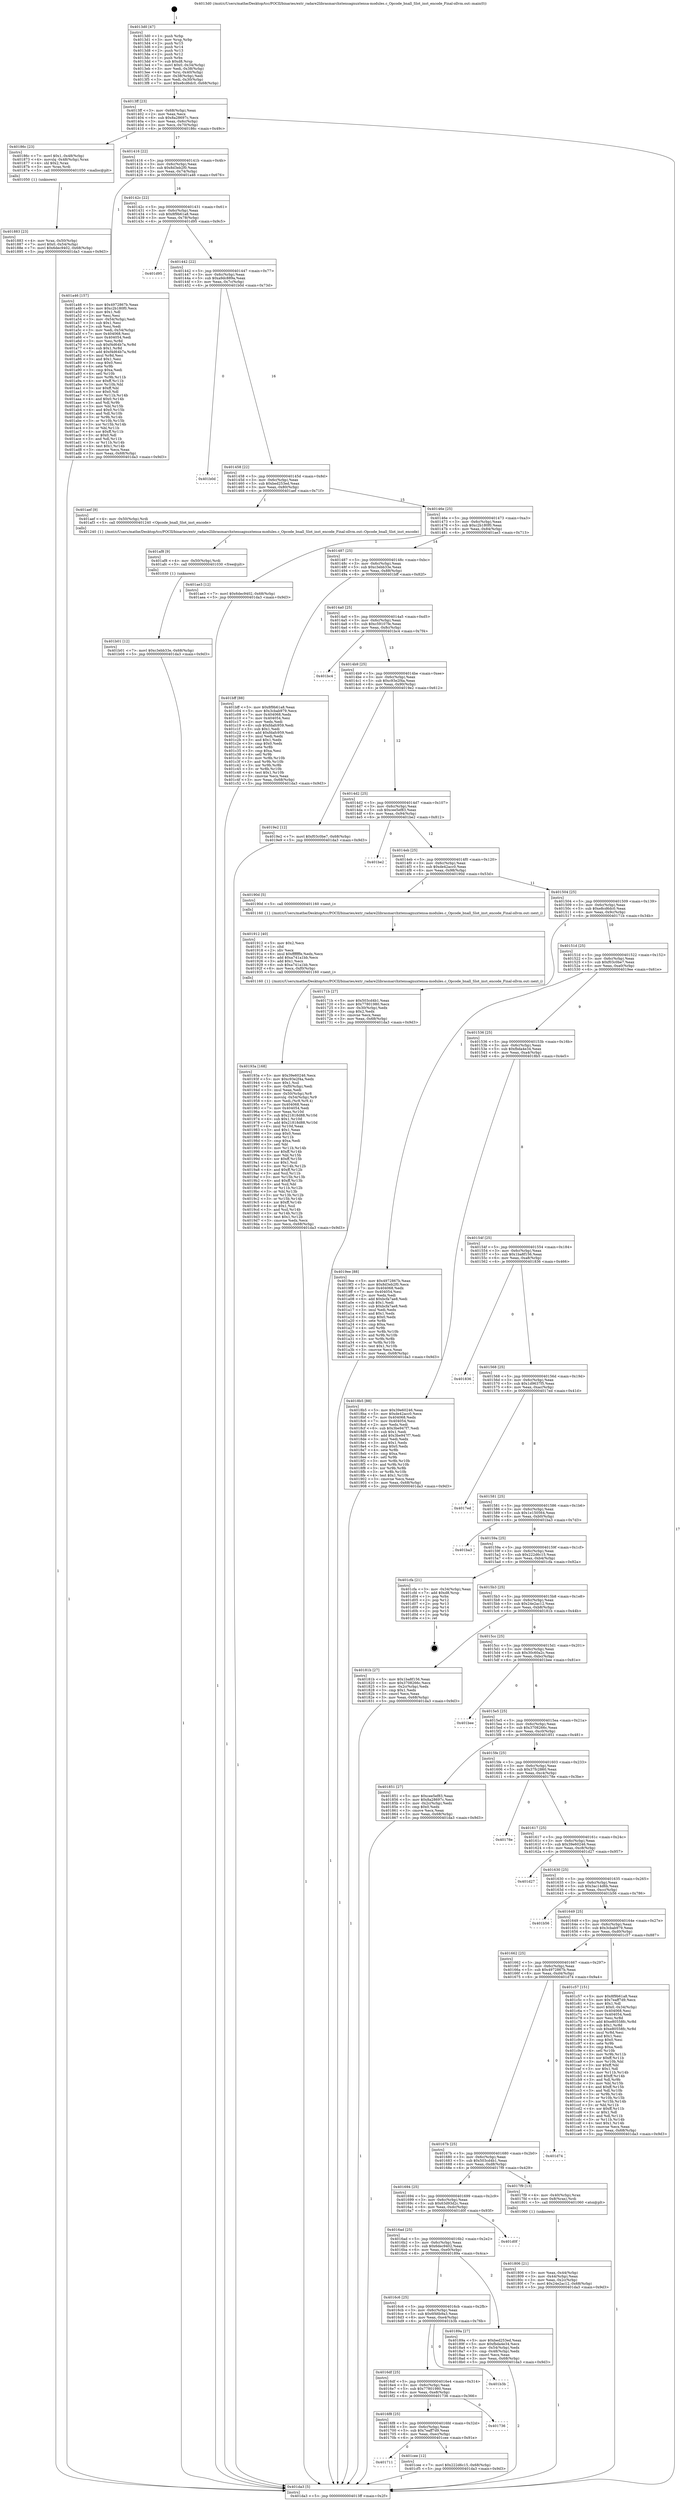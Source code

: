 digraph "0x4013d0" {
  label = "0x4013d0 (/mnt/c/Users/mathe/Desktop/tcc/POCII/binaries/extr_radare2librasmarchxtensagnuxtensa-modules.c_Opcode_bnall_Slot_inst_encode_Final-ollvm.out::main(0))"
  labelloc = "t"
  node[shape=record]

  Entry [label="",width=0.3,height=0.3,shape=circle,fillcolor=black,style=filled]
  "0x4013ff" [label="{
     0x4013ff [23]\l
     | [instrs]\l
     &nbsp;&nbsp;0x4013ff \<+3\>: mov -0x68(%rbp),%eax\l
     &nbsp;&nbsp;0x401402 \<+2\>: mov %eax,%ecx\l
     &nbsp;&nbsp;0x401404 \<+6\>: sub $0x8a28697c,%ecx\l
     &nbsp;&nbsp;0x40140a \<+3\>: mov %eax,-0x6c(%rbp)\l
     &nbsp;&nbsp;0x40140d \<+3\>: mov %ecx,-0x70(%rbp)\l
     &nbsp;&nbsp;0x401410 \<+6\>: je 000000000040186c \<main+0x49c\>\l
  }"]
  "0x40186c" [label="{
     0x40186c [23]\l
     | [instrs]\l
     &nbsp;&nbsp;0x40186c \<+7\>: movl $0x1,-0x48(%rbp)\l
     &nbsp;&nbsp;0x401873 \<+4\>: movslq -0x48(%rbp),%rax\l
     &nbsp;&nbsp;0x401877 \<+4\>: shl $0x2,%rax\l
     &nbsp;&nbsp;0x40187b \<+3\>: mov %rax,%rdi\l
     &nbsp;&nbsp;0x40187e \<+5\>: call 0000000000401050 \<malloc@plt\>\l
     | [calls]\l
     &nbsp;&nbsp;0x401050 \{1\} (unknown)\l
  }"]
  "0x401416" [label="{
     0x401416 [22]\l
     | [instrs]\l
     &nbsp;&nbsp;0x401416 \<+5\>: jmp 000000000040141b \<main+0x4b\>\l
     &nbsp;&nbsp;0x40141b \<+3\>: mov -0x6c(%rbp),%eax\l
     &nbsp;&nbsp;0x40141e \<+5\>: sub $0x8d3eb2f0,%eax\l
     &nbsp;&nbsp;0x401423 \<+3\>: mov %eax,-0x74(%rbp)\l
     &nbsp;&nbsp;0x401426 \<+6\>: je 0000000000401a46 \<main+0x676\>\l
  }"]
  Exit [label="",width=0.3,height=0.3,shape=circle,fillcolor=black,style=filled,peripheries=2]
  "0x401a46" [label="{
     0x401a46 [157]\l
     | [instrs]\l
     &nbsp;&nbsp;0x401a46 \<+5\>: mov $0x4972867b,%eax\l
     &nbsp;&nbsp;0x401a4b \<+5\>: mov $0xc2b180f0,%ecx\l
     &nbsp;&nbsp;0x401a50 \<+2\>: mov $0x1,%dl\l
     &nbsp;&nbsp;0x401a52 \<+2\>: xor %esi,%esi\l
     &nbsp;&nbsp;0x401a54 \<+3\>: mov -0x54(%rbp),%edi\l
     &nbsp;&nbsp;0x401a57 \<+3\>: sub $0x1,%esi\l
     &nbsp;&nbsp;0x401a5a \<+2\>: sub %esi,%edi\l
     &nbsp;&nbsp;0x401a5c \<+3\>: mov %edi,-0x54(%rbp)\l
     &nbsp;&nbsp;0x401a5f \<+7\>: mov 0x404068,%esi\l
     &nbsp;&nbsp;0x401a66 \<+7\>: mov 0x404054,%edi\l
     &nbsp;&nbsp;0x401a6d \<+3\>: mov %esi,%r8d\l
     &nbsp;&nbsp;0x401a70 \<+7\>: sub $0xf4d64b7a,%r8d\l
     &nbsp;&nbsp;0x401a77 \<+4\>: sub $0x1,%r8d\l
     &nbsp;&nbsp;0x401a7b \<+7\>: add $0xf4d64b7a,%r8d\l
     &nbsp;&nbsp;0x401a82 \<+4\>: imul %r8d,%esi\l
     &nbsp;&nbsp;0x401a86 \<+3\>: and $0x1,%esi\l
     &nbsp;&nbsp;0x401a89 \<+3\>: cmp $0x0,%esi\l
     &nbsp;&nbsp;0x401a8c \<+4\>: sete %r9b\l
     &nbsp;&nbsp;0x401a90 \<+3\>: cmp $0xa,%edi\l
     &nbsp;&nbsp;0x401a93 \<+4\>: setl %r10b\l
     &nbsp;&nbsp;0x401a97 \<+3\>: mov %r9b,%r11b\l
     &nbsp;&nbsp;0x401a9a \<+4\>: xor $0xff,%r11b\l
     &nbsp;&nbsp;0x401a9e \<+3\>: mov %r10b,%bl\l
     &nbsp;&nbsp;0x401aa1 \<+3\>: xor $0xff,%bl\l
     &nbsp;&nbsp;0x401aa4 \<+3\>: xor $0x0,%dl\l
     &nbsp;&nbsp;0x401aa7 \<+3\>: mov %r11b,%r14b\l
     &nbsp;&nbsp;0x401aaa \<+4\>: and $0x0,%r14b\l
     &nbsp;&nbsp;0x401aae \<+3\>: and %dl,%r9b\l
     &nbsp;&nbsp;0x401ab1 \<+3\>: mov %bl,%r15b\l
     &nbsp;&nbsp;0x401ab4 \<+4\>: and $0x0,%r15b\l
     &nbsp;&nbsp;0x401ab8 \<+3\>: and %dl,%r10b\l
     &nbsp;&nbsp;0x401abb \<+3\>: or %r9b,%r14b\l
     &nbsp;&nbsp;0x401abe \<+3\>: or %r10b,%r15b\l
     &nbsp;&nbsp;0x401ac1 \<+3\>: xor %r15b,%r14b\l
     &nbsp;&nbsp;0x401ac4 \<+3\>: or %bl,%r11b\l
     &nbsp;&nbsp;0x401ac7 \<+4\>: xor $0xff,%r11b\l
     &nbsp;&nbsp;0x401acb \<+3\>: or $0x0,%dl\l
     &nbsp;&nbsp;0x401ace \<+3\>: and %dl,%r11b\l
     &nbsp;&nbsp;0x401ad1 \<+3\>: or %r11b,%r14b\l
     &nbsp;&nbsp;0x401ad4 \<+4\>: test $0x1,%r14b\l
     &nbsp;&nbsp;0x401ad8 \<+3\>: cmovne %ecx,%eax\l
     &nbsp;&nbsp;0x401adb \<+3\>: mov %eax,-0x68(%rbp)\l
     &nbsp;&nbsp;0x401ade \<+5\>: jmp 0000000000401da3 \<main+0x9d3\>\l
  }"]
  "0x40142c" [label="{
     0x40142c [22]\l
     | [instrs]\l
     &nbsp;&nbsp;0x40142c \<+5\>: jmp 0000000000401431 \<main+0x61\>\l
     &nbsp;&nbsp;0x401431 \<+3\>: mov -0x6c(%rbp),%eax\l
     &nbsp;&nbsp;0x401434 \<+5\>: sub $0x8f9b61a8,%eax\l
     &nbsp;&nbsp;0x401439 \<+3\>: mov %eax,-0x78(%rbp)\l
     &nbsp;&nbsp;0x40143c \<+6\>: je 0000000000401d95 \<main+0x9c5\>\l
  }"]
  "0x401711" [label="{
     0x401711\l
  }", style=dashed]
  "0x401d95" [label="{
     0x401d95\l
  }", style=dashed]
  "0x401442" [label="{
     0x401442 [22]\l
     | [instrs]\l
     &nbsp;&nbsp;0x401442 \<+5\>: jmp 0000000000401447 \<main+0x77\>\l
     &nbsp;&nbsp;0x401447 \<+3\>: mov -0x6c(%rbp),%eax\l
     &nbsp;&nbsp;0x40144a \<+5\>: sub $0xa9dc889a,%eax\l
     &nbsp;&nbsp;0x40144f \<+3\>: mov %eax,-0x7c(%rbp)\l
     &nbsp;&nbsp;0x401452 \<+6\>: je 0000000000401b0d \<main+0x73d\>\l
  }"]
  "0x401cee" [label="{
     0x401cee [12]\l
     | [instrs]\l
     &nbsp;&nbsp;0x401cee \<+7\>: movl $0x222d6c15,-0x68(%rbp)\l
     &nbsp;&nbsp;0x401cf5 \<+5\>: jmp 0000000000401da3 \<main+0x9d3\>\l
  }"]
  "0x401b0d" [label="{
     0x401b0d\l
  }", style=dashed]
  "0x401458" [label="{
     0x401458 [22]\l
     | [instrs]\l
     &nbsp;&nbsp;0x401458 \<+5\>: jmp 000000000040145d \<main+0x8d\>\l
     &nbsp;&nbsp;0x40145d \<+3\>: mov -0x6c(%rbp),%eax\l
     &nbsp;&nbsp;0x401460 \<+5\>: sub $0xbed253ed,%eax\l
     &nbsp;&nbsp;0x401465 \<+3\>: mov %eax,-0x80(%rbp)\l
     &nbsp;&nbsp;0x401468 \<+6\>: je 0000000000401aef \<main+0x71f\>\l
  }"]
  "0x4016f8" [label="{
     0x4016f8 [25]\l
     | [instrs]\l
     &nbsp;&nbsp;0x4016f8 \<+5\>: jmp 00000000004016fd \<main+0x32d\>\l
     &nbsp;&nbsp;0x4016fd \<+3\>: mov -0x6c(%rbp),%eax\l
     &nbsp;&nbsp;0x401700 \<+5\>: sub $0x7eaff7d9,%eax\l
     &nbsp;&nbsp;0x401705 \<+6\>: mov %eax,-0xec(%rbp)\l
     &nbsp;&nbsp;0x40170b \<+6\>: je 0000000000401cee \<main+0x91e\>\l
  }"]
  "0x401aef" [label="{
     0x401aef [9]\l
     | [instrs]\l
     &nbsp;&nbsp;0x401aef \<+4\>: mov -0x50(%rbp),%rdi\l
     &nbsp;&nbsp;0x401af3 \<+5\>: call 0000000000401240 \<Opcode_bnall_Slot_inst_encode\>\l
     | [calls]\l
     &nbsp;&nbsp;0x401240 \{1\} (/mnt/c/Users/mathe/Desktop/tcc/POCII/binaries/extr_radare2librasmarchxtensagnuxtensa-modules.c_Opcode_bnall_Slot_inst_encode_Final-ollvm.out::Opcode_bnall_Slot_inst_encode)\l
  }"]
  "0x40146e" [label="{
     0x40146e [25]\l
     | [instrs]\l
     &nbsp;&nbsp;0x40146e \<+5\>: jmp 0000000000401473 \<main+0xa3\>\l
     &nbsp;&nbsp;0x401473 \<+3\>: mov -0x6c(%rbp),%eax\l
     &nbsp;&nbsp;0x401476 \<+5\>: sub $0xc2b180f0,%eax\l
     &nbsp;&nbsp;0x40147b \<+6\>: mov %eax,-0x84(%rbp)\l
     &nbsp;&nbsp;0x401481 \<+6\>: je 0000000000401ae3 \<main+0x713\>\l
  }"]
  "0x401736" [label="{
     0x401736\l
  }", style=dashed]
  "0x401ae3" [label="{
     0x401ae3 [12]\l
     | [instrs]\l
     &nbsp;&nbsp;0x401ae3 \<+7\>: movl $0x6dec9402,-0x68(%rbp)\l
     &nbsp;&nbsp;0x401aea \<+5\>: jmp 0000000000401da3 \<main+0x9d3\>\l
  }"]
  "0x401487" [label="{
     0x401487 [25]\l
     | [instrs]\l
     &nbsp;&nbsp;0x401487 \<+5\>: jmp 000000000040148c \<main+0xbc\>\l
     &nbsp;&nbsp;0x40148c \<+3\>: mov -0x6c(%rbp),%eax\l
     &nbsp;&nbsp;0x40148f \<+5\>: sub $0xc3ebb33e,%eax\l
     &nbsp;&nbsp;0x401494 \<+6\>: mov %eax,-0x88(%rbp)\l
     &nbsp;&nbsp;0x40149a \<+6\>: je 0000000000401bff \<main+0x82f\>\l
  }"]
  "0x4016df" [label="{
     0x4016df [25]\l
     | [instrs]\l
     &nbsp;&nbsp;0x4016df \<+5\>: jmp 00000000004016e4 \<main+0x314\>\l
     &nbsp;&nbsp;0x4016e4 \<+3\>: mov -0x6c(%rbp),%eax\l
     &nbsp;&nbsp;0x4016e7 \<+5\>: sub $0x77801980,%eax\l
     &nbsp;&nbsp;0x4016ec \<+6\>: mov %eax,-0xe8(%rbp)\l
     &nbsp;&nbsp;0x4016f2 \<+6\>: je 0000000000401736 \<main+0x366\>\l
  }"]
  "0x401bff" [label="{
     0x401bff [88]\l
     | [instrs]\l
     &nbsp;&nbsp;0x401bff \<+5\>: mov $0x8f9b61a8,%eax\l
     &nbsp;&nbsp;0x401c04 \<+5\>: mov $0x3cbab979,%ecx\l
     &nbsp;&nbsp;0x401c09 \<+7\>: mov 0x404068,%edx\l
     &nbsp;&nbsp;0x401c10 \<+7\>: mov 0x404054,%esi\l
     &nbsp;&nbsp;0x401c17 \<+2\>: mov %edx,%edi\l
     &nbsp;&nbsp;0x401c19 \<+6\>: sub $0xfdafc959,%edi\l
     &nbsp;&nbsp;0x401c1f \<+3\>: sub $0x1,%edi\l
     &nbsp;&nbsp;0x401c22 \<+6\>: add $0xfdafc959,%edi\l
     &nbsp;&nbsp;0x401c28 \<+3\>: imul %edi,%edx\l
     &nbsp;&nbsp;0x401c2b \<+3\>: and $0x1,%edx\l
     &nbsp;&nbsp;0x401c2e \<+3\>: cmp $0x0,%edx\l
     &nbsp;&nbsp;0x401c31 \<+4\>: sete %r8b\l
     &nbsp;&nbsp;0x401c35 \<+3\>: cmp $0xa,%esi\l
     &nbsp;&nbsp;0x401c38 \<+4\>: setl %r9b\l
     &nbsp;&nbsp;0x401c3c \<+3\>: mov %r8b,%r10b\l
     &nbsp;&nbsp;0x401c3f \<+3\>: and %r9b,%r10b\l
     &nbsp;&nbsp;0x401c42 \<+3\>: xor %r9b,%r8b\l
     &nbsp;&nbsp;0x401c45 \<+3\>: or %r8b,%r10b\l
     &nbsp;&nbsp;0x401c48 \<+4\>: test $0x1,%r10b\l
     &nbsp;&nbsp;0x401c4c \<+3\>: cmovne %ecx,%eax\l
     &nbsp;&nbsp;0x401c4f \<+3\>: mov %eax,-0x68(%rbp)\l
     &nbsp;&nbsp;0x401c52 \<+5\>: jmp 0000000000401da3 \<main+0x9d3\>\l
  }"]
  "0x4014a0" [label="{
     0x4014a0 [25]\l
     | [instrs]\l
     &nbsp;&nbsp;0x4014a0 \<+5\>: jmp 00000000004014a5 \<main+0xd5\>\l
     &nbsp;&nbsp;0x4014a5 \<+3\>: mov -0x6c(%rbp),%eax\l
     &nbsp;&nbsp;0x4014a8 \<+5\>: sub $0xc59107fe,%eax\l
     &nbsp;&nbsp;0x4014ad \<+6\>: mov %eax,-0x8c(%rbp)\l
     &nbsp;&nbsp;0x4014b3 \<+6\>: je 0000000000401bc4 \<main+0x7f4\>\l
  }"]
  "0x401b3b" [label="{
     0x401b3b\l
  }", style=dashed]
  "0x401bc4" [label="{
     0x401bc4\l
  }", style=dashed]
  "0x4014b9" [label="{
     0x4014b9 [25]\l
     | [instrs]\l
     &nbsp;&nbsp;0x4014b9 \<+5\>: jmp 00000000004014be \<main+0xee\>\l
     &nbsp;&nbsp;0x4014be \<+3\>: mov -0x6c(%rbp),%eax\l
     &nbsp;&nbsp;0x4014c1 \<+5\>: sub $0xc93e2f4a,%eax\l
     &nbsp;&nbsp;0x4014c6 \<+6\>: mov %eax,-0x90(%rbp)\l
     &nbsp;&nbsp;0x4014cc \<+6\>: je 00000000004019e2 \<main+0x612\>\l
  }"]
  "0x401b01" [label="{
     0x401b01 [12]\l
     | [instrs]\l
     &nbsp;&nbsp;0x401b01 \<+7\>: movl $0xc3ebb33e,-0x68(%rbp)\l
     &nbsp;&nbsp;0x401b08 \<+5\>: jmp 0000000000401da3 \<main+0x9d3\>\l
  }"]
  "0x4019e2" [label="{
     0x4019e2 [12]\l
     | [instrs]\l
     &nbsp;&nbsp;0x4019e2 \<+7\>: movl $0xf03c0be7,-0x68(%rbp)\l
     &nbsp;&nbsp;0x4019e9 \<+5\>: jmp 0000000000401da3 \<main+0x9d3\>\l
  }"]
  "0x4014d2" [label="{
     0x4014d2 [25]\l
     | [instrs]\l
     &nbsp;&nbsp;0x4014d2 \<+5\>: jmp 00000000004014d7 \<main+0x107\>\l
     &nbsp;&nbsp;0x4014d7 \<+3\>: mov -0x6c(%rbp),%eax\l
     &nbsp;&nbsp;0x4014da \<+5\>: sub $0xcee5ef83,%eax\l
     &nbsp;&nbsp;0x4014df \<+6\>: mov %eax,-0x94(%rbp)\l
     &nbsp;&nbsp;0x4014e5 \<+6\>: je 0000000000401be2 \<main+0x812\>\l
  }"]
  "0x401af8" [label="{
     0x401af8 [9]\l
     | [instrs]\l
     &nbsp;&nbsp;0x401af8 \<+4\>: mov -0x50(%rbp),%rdi\l
     &nbsp;&nbsp;0x401afc \<+5\>: call 0000000000401030 \<free@plt\>\l
     | [calls]\l
     &nbsp;&nbsp;0x401030 \{1\} (unknown)\l
  }"]
  "0x401be2" [label="{
     0x401be2\l
  }", style=dashed]
  "0x4014eb" [label="{
     0x4014eb [25]\l
     | [instrs]\l
     &nbsp;&nbsp;0x4014eb \<+5\>: jmp 00000000004014f0 \<main+0x120\>\l
     &nbsp;&nbsp;0x4014f0 \<+3\>: mov -0x6c(%rbp),%eax\l
     &nbsp;&nbsp;0x4014f3 \<+5\>: sub $0xde42acc0,%eax\l
     &nbsp;&nbsp;0x4014f8 \<+6\>: mov %eax,-0x98(%rbp)\l
     &nbsp;&nbsp;0x4014fe \<+6\>: je 000000000040190d \<main+0x53d\>\l
  }"]
  "0x40193a" [label="{
     0x40193a [168]\l
     | [instrs]\l
     &nbsp;&nbsp;0x40193a \<+5\>: mov $0x39e60246,%ecx\l
     &nbsp;&nbsp;0x40193f \<+5\>: mov $0xc93e2f4a,%edx\l
     &nbsp;&nbsp;0x401944 \<+3\>: mov $0x1,%sil\l
     &nbsp;&nbsp;0x401947 \<+6\>: mov -0xf0(%rbp),%edi\l
     &nbsp;&nbsp;0x40194d \<+3\>: imul %eax,%edi\l
     &nbsp;&nbsp;0x401950 \<+4\>: mov -0x50(%rbp),%r8\l
     &nbsp;&nbsp;0x401954 \<+4\>: movslq -0x54(%rbp),%r9\l
     &nbsp;&nbsp;0x401958 \<+4\>: mov %edi,(%r8,%r9,4)\l
     &nbsp;&nbsp;0x40195c \<+7\>: mov 0x404068,%eax\l
     &nbsp;&nbsp;0x401963 \<+7\>: mov 0x404054,%edi\l
     &nbsp;&nbsp;0x40196a \<+3\>: mov %eax,%r10d\l
     &nbsp;&nbsp;0x40196d \<+7\>: sub $0x21818d88,%r10d\l
     &nbsp;&nbsp;0x401974 \<+4\>: sub $0x1,%r10d\l
     &nbsp;&nbsp;0x401978 \<+7\>: add $0x21818d88,%r10d\l
     &nbsp;&nbsp;0x40197f \<+4\>: imul %r10d,%eax\l
     &nbsp;&nbsp;0x401983 \<+3\>: and $0x1,%eax\l
     &nbsp;&nbsp;0x401986 \<+3\>: cmp $0x0,%eax\l
     &nbsp;&nbsp;0x401989 \<+4\>: sete %r11b\l
     &nbsp;&nbsp;0x40198d \<+3\>: cmp $0xa,%edi\l
     &nbsp;&nbsp;0x401990 \<+3\>: setl %bl\l
     &nbsp;&nbsp;0x401993 \<+3\>: mov %r11b,%r14b\l
     &nbsp;&nbsp;0x401996 \<+4\>: xor $0xff,%r14b\l
     &nbsp;&nbsp;0x40199a \<+3\>: mov %bl,%r15b\l
     &nbsp;&nbsp;0x40199d \<+4\>: xor $0xff,%r15b\l
     &nbsp;&nbsp;0x4019a1 \<+4\>: xor $0x1,%sil\l
     &nbsp;&nbsp;0x4019a5 \<+3\>: mov %r14b,%r12b\l
     &nbsp;&nbsp;0x4019a8 \<+4\>: and $0xff,%r12b\l
     &nbsp;&nbsp;0x4019ac \<+3\>: and %sil,%r11b\l
     &nbsp;&nbsp;0x4019af \<+3\>: mov %r15b,%r13b\l
     &nbsp;&nbsp;0x4019b2 \<+4\>: and $0xff,%r13b\l
     &nbsp;&nbsp;0x4019b6 \<+3\>: and %sil,%bl\l
     &nbsp;&nbsp;0x4019b9 \<+3\>: or %r11b,%r12b\l
     &nbsp;&nbsp;0x4019bc \<+3\>: or %bl,%r13b\l
     &nbsp;&nbsp;0x4019bf \<+3\>: xor %r13b,%r12b\l
     &nbsp;&nbsp;0x4019c2 \<+3\>: or %r15b,%r14b\l
     &nbsp;&nbsp;0x4019c5 \<+4\>: xor $0xff,%r14b\l
     &nbsp;&nbsp;0x4019c9 \<+4\>: or $0x1,%sil\l
     &nbsp;&nbsp;0x4019cd \<+3\>: and %sil,%r14b\l
     &nbsp;&nbsp;0x4019d0 \<+3\>: or %r14b,%r12b\l
     &nbsp;&nbsp;0x4019d3 \<+4\>: test $0x1,%r12b\l
     &nbsp;&nbsp;0x4019d7 \<+3\>: cmovne %edx,%ecx\l
     &nbsp;&nbsp;0x4019da \<+3\>: mov %ecx,-0x68(%rbp)\l
     &nbsp;&nbsp;0x4019dd \<+5\>: jmp 0000000000401da3 \<main+0x9d3\>\l
  }"]
  "0x40190d" [label="{
     0x40190d [5]\l
     | [instrs]\l
     &nbsp;&nbsp;0x40190d \<+5\>: call 0000000000401160 \<next_i\>\l
     | [calls]\l
     &nbsp;&nbsp;0x401160 \{1\} (/mnt/c/Users/mathe/Desktop/tcc/POCII/binaries/extr_radare2librasmarchxtensagnuxtensa-modules.c_Opcode_bnall_Slot_inst_encode_Final-ollvm.out::next_i)\l
  }"]
  "0x401504" [label="{
     0x401504 [25]\l
     | [instrs]\l
     &nbsp;&nbsp;0x401504 \<+5\>: jmp 0000000000401509 \<main+0x139\>\l
     &nbsp;&nbsp;0x401509 \<+3\>: mov -0x6c(%rbp),%eax\l
     &nbsp;&nbsp;0x40150c \<+5\>: sub $0xe8cd6dc0,%eax\l
     &nbsp;&nbsp;0x401511 \<+6\>: mov %eax,-0x9c(%rbp)\l
     &nbsp;&nbsp;0x401517 \<+6\>: je 000000000040171b \<main+0x34b\>\l
  }"]
  "0x401912" [label="{
     0x401912 [40]\l
     | [instrs]\l
     &nbsp;&nbsp;0x401912 \<+5\>: mov $0x2,%ecx\l
     &nbsp;&nbsp;0x401917 \<+1\>: cltd\l
     &nbsp;&nbsp;0x401918 \<+2\>: idiv %ecx\l
     &nbsp;&nbsp;0x40191a \<+6\>: imul $0xfffffffe,%edx,%ecx\l
     &nbsp;&nbsp;0x401920 \<+6\>: add $0xa741a1bb,%ecx\l
     &nbsp;&nbsp;0x401926 \<+3\>: add $0x1,%ecx\l
     &nbsp;&nbsp;0x401929 \<+6\>: sub $0xa741a1bb,%ecx\l
     &nbsp;&nbsp;0x40192f \<+6\>: mov %ecx,-0xf0(%rbp)\l
     &nbsp;&nbsp;0x401935 \<+5\>: call 0000000000401160 \<next_i\>\l
     | [calls]\l
     &nbsp;&nbsp;0x401160 \{1\} (/mnt/c/Users/mathe/Desktop/tcc/POCII/binaries/extr_radare2librasmarchxtensagnuxtensa-modules.c_Opcode_bnall_Slot_inst_encode_Final-ollvm.out::next_i)\l
  }"]
  "0x40171b" [label="{
     0x40171b [27]\l
     | [instrs]\l
     &nbsp;&nbsp;0x40171b \<+5\>: mov $0x503cd4b1,%eax\l
     &nbsp;&nbsp;0x401720 \<+5\>: mov $0x77801980,%ecx\l
     &nbsp;&nbsp;0x401725 \<+3\>: mov -0x30(%rbp),%edx\l
     &nbsp;&nbsp;0x401728 \<+3\>: cmp $0x2,%edx\l
     &nbsp;&nbsp;0x40172b \<+3\>: cmovne %ecx,%eax\l
     &nbsp;&nbsp;0x40172e \<+3\>: mov %eax,-0x68(%rbp)\l
     &nbsp;&nbsp;0x401731 \<+5\>: jmp 0000000000401da3 \<main+0x9d3\>\l
  }"]
  "0x40151d" [label="{
     0x40151d [25]\l
     | [instrs]\l
     &nbsp;&nbsp;0x40151d \<+5\>: jmp 0000000000401522 \<main+0x152\>\l
     &nbsp;&nbsp;0x401522 \<+3\>: mov -0x6c(%rbp),%eax\l
     &nbsp;&nbsp;0x401525 \<+5\>: sub $0xf03c0be7,%eax\l
     &nbsp;&nbsp;0x40152a \<+6\>: mov %eax,-0xa0(%rbp)\l
     &nbsp;&nbsp;0x401530 \<+6\>: je 00000000004019ee \<main+0x61e\>\l
  }"]
  "0x401da3" [label="{
     0x401da3 [5]\l
     | [instrs]\l
     &nbsp;&nbsp;0x401da3 \<+5\>: jmp 00000000004013ff \<main+0x2f\>\l
  }"]
  "0x4013d0" [label="{
     0x4013d0 [47]\l
     | [instrs]\l
     &nbsp;&nbsp;0x4013d0 \<+1\>: push %rbp\l
     &nbsp;&nbsp;0x4013d1 \<+3\>: mov %rsp,%rbp\l
     &nbsp;&nbsp;0x4013d4 \<+2\>: push %r15\l
     &nbsp;&nbsp;0x4013d6 \<+2\>: push %r14\l
     &nbsp;&nbsp;0x4013d8 \<+2\>: push %r13\l
     &nbsp;&nbsp;0x4013da \<+2\>: push %r12\l
     &nbsp;&nbsp;0x4013dc \<+1\>: push %rbx\l
     &nbsp;&nbsp;0x4013dd \<+7\>: sub $0xd8,%rsp\l
     &nbsp;&nbsp;0x4013e4 \<+7\>: movl $0x0,-0x34(%rbp)\l
     &nbsp;&nbsp;0x4013eb \<+3\>: mov %edi,-0x38(%rbp)\l
     &nbsp;&nbsp;0x4013ee \<+4\>: mov %rsi,-0x40(%rbp)\l
     &nbsp;&nbsp;0x4013f2 \<+3\>: mov -0x38(%rbp),%edi\l
     &nbsp;&nbsp;0x4013f5 \<+3\>: mov %edi,-0x30(%rbp)\l
     &nbsp;&nbsp;0x4013f8 \<+7\>: movl $0xe8cd6dc0,-0x68(%rbp)\l
  }"]
  "0x4016c6" [label="{
     0x4016c6 [25]\l
     | [instrs]\l
     &nbsp;&nbsp;0x4016c6 \<+5\>: jmp 00000000004016cb \<main+0x2fb\>\l
     &nbsp;&nbsp;0x4016cb \<+3\>: mov -0x6c(%rbp),%eax\l
     &nbsp;&nbsp;0x4016ce \<+5\>: sub $0x6f46b9a3,%eax\l
     &nbsp;&nbsp;0x4016d3 \<+6\>: mov %eax,-0xe4(%rbp)\l
     &nbsp;&nbsp;0x4016d9 \<+6\>: je 0000000000401b3b \<main+0x76b\>\l
  }"]
  "0x4019ee" [label="{
     0x4019ee [88]\l
     | [instrs]\l
     &nbsp;&nbsp;0x4019ee \<+5\>: mov $0x4972867b,%eax\l
     &nbsp;&nbsp;0x4019f3 \<+5\>: mov $0x8d3eb2f0,%ecx\l
     &nbsp;&nbsp;0x4019f8 \<+7\>: mov 0x404068,%edx\l
     &nbsp;&nbsp;0x4019ff \<+7\>: mov 0x404054,%esi\l
     &nbsp;&nbsp;0x401a06 \<+2\>: mov %edx,%edi\l
     &nbsp;&nbsp;0x401a08 \<+6\>: add $0xbcfa7ae8,%edi\l
     &nbsp;&nbsp;0x401a0e \<+3\>: sub $0x1,%edi\l
     &nbsp;&nbsp;0x401a11 \<+6\>: sub $0xbcfa7ae8,%edi\l
     &nbsp;&nbsp;0x401a17 \<+3\>: imul %edi,%edx\l
     &nbsp;&nbsp;0x401a1a \<+3\>: and $0x1,%edx\l
     &nbsp;&nbsp;0x401a1d \<+3\>: cmp $0x0,%edx\l
     &nbsp;&nbsp;0x401a20 \<+4\>: sete %r8b\l
     &nbsp;&nbsp;0x401a24 \<+3\>: cmp $0xa,%esi\l
     &nbsp;&nbsp;0x401a27 \<+4\>: setl %r9b\l
     &nbsp;&nbsp;0x401a2b \<+3\>: mov %r8b,%r10b\l
     &nbsp;&nbsp;0x401a2e \<+3\>: and %r9b,%r10b\l
     &nbsp;&nbsp;0x401a31 \<+3\>: xor %r9b,%r8b\l
     &nbsp;&nbsp;0x401a34 \<+3\>: or %r8b,%r10b\l
     &nbsp;&nbsp;0x401a37 \<+4\>: test $0x1,%r10b\l
     &nbsp;&nbsp;0x401a3b \<+3\>: cmovne %ecx,%eax\l
     &nbsp;&nbsp;0x401a3e \<+3\>: mov %eax,-0x68(%rbp)\l
     &nbsp;&nbsp;0x401a41 \<+5\>: jmp 0000000000401da3 \<main+0x9d3\>\l
  }"]
  "0x401536" [label="{
     0x401536 [25]\l
     | [instrs]\l
     &nbsp;&nbsp;0x401536 \<+5\>: jmp 000000000040153b \<main+0x16b\>\l
     &nbsp;&nbsp;0x40153b \<+3\>: mov -0x6c(%rbp),%eax\l
     &nbsp;&nbsp;0x40153e \<+5\>: sub $0xfbda4e34,%eax\l
     &nbsp;&nbsp;0x401543 \<+6\>: mov %eax,-0xa4(%rbp)\l
     &nbsp;&nbsp;0x401549 \<+6\>: je 00000000004018b5 \<main+0x4e5\>\l
  }"]
  "0x40189a" [label="{
     0x40189a [27]\l
     | [instrs]\l
     &nbsp;&nbsp;0x40189a \<+5\>: mov $0xbed253ed,%eax\l
     &nbsp;&nbsp;0x40189f \<+5\>: mov $0xfbda4e34,%ecx\l
     &nbsp;&nbsp;0x4018a4 \<+3\>: mov -0x54(%rbp),%edx\l
     &nbsp;&nbsp;0x4018a7 \<+3\>: cmp -0x48(%rbp),%edx\l
     &nbsp;&nbsp;0x4018aa \<+3\>: cmovl %ecx,%eax\l
     &nbsp;&nbsp;0x4018ad \<+3\>: mov %eax,-0x68(%rbp)\l
     &nbsp;&nbsp;0x4018b0 \<+5\>: jmp 0000000000401da3 \<main+0x9d3\>\l
  }"]
  "0x4018b5" [label="{
     0x4018b5 [88]\l
     | [instrs]\l
     &nbsp;&nbsp;0x4018b5 \<+5\>: mov $0x39e60246,%eax\l
     &nbsp;&nbsp;0x4018ba \<+5\>: mov $0xde42acc0,%ecx\l
     &nbsp;&nbsp;0x4018bf \<+7\>: mov 0x404068,%edx\l
     &nbsp;&nbsp;0x4018c6 \<+7\>: mov 0x404054,%esi\l
     &nbsp;&nbsp;0x4018cd \<+2\>: mov %edx,%edi\l
     &nbsp;&nbsp;0x4018cf \<+6\>: sub $0x3be947f7,%edi\l
     &nbsp;&nbsp;0x4018d5 \<+3\>: sub $0x1,%edi\l
     &nbsp;&nbsp;0x4018d8 \<+6\>: add $0x3be947f7,%edi\l
     &nbsp;&nbsp;0x4018de \<+3\>: imul %edi,%edx\l
     &nbsp;&nbsp;0x4018e1 \<+3\>: and $0x1,%edx\l
     &nbsp;&nbsp;0x4018e4 \<+3\>: cmp $0x0,%edx\l
     &nbsp;&nbsp;0x4018e7 \<+4\>: sete %r8b\l
     &nbsp;&nbsp;0x4018eb \<+3\>: cmp $0xa,%esi\l
     &nbsp;&nbsp;0x4018ee \<+4\>: setl %r9b\l
     &nbsp;&nbsp;0x4018f2 \<+3\>: mov %r8b,%r10b\l
     &nbsp;&nbsp;0x4018f5 \<+3\>: and %r9b,%r10b\l
     &nbsp;&nbsp;0x4018f8 \<+3\>: xor %r9b,%r8b\l
     &nbsp;&nbsp;0x4018fb \<+3\>: or %r8b,%r10b\l
     &nbsp;&nbsp;0x4018fe \<+4\>: test $0x1,%r10b\l
     &nbsp;&nbsp;0x401902 \<+3\>: cmovne %ecx,%eax\l
     &nbsp;&nbsp;0x401905 \<+3\>: mov %eax,-0x68(%rbp)\l
     &nbsp;&nbsp;0x401908 \<+5\>: jmp 0000000000401da3 \<main+0x9d3\>\l
  }"]
  "0x40154f" [label="{
     0x40154f [25]\l
     | [instrs]\l
     &nbsp;&nbsp;0x40154f \<+5\>: jmp 0000000000401554 \<main+0x184\>\l
     &nbsp;&nbsp;0x401554 \<+3\>: mov -0x6c(%rbp),%eax\l
     &nbsp;&nbsp;0x401557 \<+5\>: sub $0x1ba8f156,%eax\l
     &nbsp;&nbsp;0x40155c \<+6\>: mov %eax,-0xa8(%rbp)\l
     &nbsp;&nbsp;0x401562 \<+6\>: je 0000000000401836 \<main+0x466\>\l
  }"]
  "0x4016ad" [label="{
     0x4016ad [25]\l
     | [instrs]\l
     &nbsp;&nbsp;0x4016ad \<+5\>: jmp 00000000004016b2 \<main+0x2e2\>\l
     &nbsp;&nbsp;0x4016b2 \<+3\>: mov -0x6c(%rbp),%eax\l
     &nbsp;&nbsp;0x4016b5 \<+5\>: sub $0x6dec9402,%eax\l
     &nbsp;&nbsp;0x4016ba \<+6\>: mov %eax,-0xe0(%rbp)\l
     &nbsp;&nbsp;0x4016c0 \<+6\>: je 000000000040189a \<main+0x4ca\>\l
  }"]
  "0x401836" [label="{
     0x401836\l
  }", style=dashed]
  "0x401568" [label="{
     0x401568 [25]\l
     | [instrs]\l
     &nbsp;&nbsp;0x401568 \<+5\>: jmp 000000000040156d \<main+0x19d\>\l
     &nbsp;&nbsp;0x40156d \<+3\>: mov -0x6c(%rbp),%eax\l
     &nbsp;&nbsp;0x401570 \<+5\>: sub $0x1d9637f5,%eax\l
     &nbsp;&nbsp;0x401575 \<+6\>: mov %eax,-0xac(%rbp)\l
     &nbsp;&nbsp;0x40157b \<+6\>: je 00000000004017ed \<main+0x41d\>\l
  }"]
  "0x401d0f" [label="{
     0x401d0f\l
  }", style=dashed]
  "0x4017ed" [label="{
     0x4017ed\l
  }", style=dashed]
  "0x401581" [label="{
     0x401581 [25]\l
     | [instrs]\l
     &nbsp;&nbsp;0x401581 \<+5\>: jmp 0000000000401586 \<main+0x1b6\>\l
     &nbsp;&nbsp;0x401586 \<+3\>: mov -0x6c(%rbp),%eax\l
     &nbsp;&nbsp;0x401589 \<+5\>: sub $0x1e150564,%eax\l
     &nbsp;&nbsp;0x40158e \<+6\>: mov %eax,-0xb0(%rbp)\l
     &nbsp;&nbsp;0x401594 \<+6\>: je 0000000000401ba3 \<main+0x7d3\>\l
  }"]
  "0x401883" [label="{
     0x401883 [23]\l
     | [instrs]\l
     &nbsp;&nbsp;0x401883 \<+4\>: mov %rax,-0x50(%rbp)\l
     &nbsp;&nbsp;0x401887 \<+7\>: movl $0x0,-0x54(%rbp)\l
     &nbsp;&nbsp;0x40188e \<+7\>: movl $0x6dec9402,-0x68(%rbp)\l
     &nbsp;&nbsp;0x401895 \<+5\>: jmp 0000000000401da3 \<main+0x9d3\>\l
  }"]
  "0x401ba3" [label="{
     0x401ba3\l
  }", style=dashed]
  "0x40159a" [label="{
     0x40159a [25]\l
     | [instrs]\l
     &nbsp;&nbsp;0x40159a \<+5\>: jmp 000000000040159f \<main+0x1cf\>\l
     &nbsp;&nbsp;0x40159f \<+3\>: mov -0x6c(%rbp),%eax\l
     &nbsp;&nbsp;0x4015a2 \<+5\>: sub $0x222d6c15,%eax\l
     &nbsp;&nbsp;0x4015a7 \<+6\>: mov %eax,-0xb4(%rbp)\l
     &nbsp;&nbsp;0x4015ad \<+6\>: je 0000000000401cfa \<main+0x92a\>\l
  }"]
  "0x401806" [label="{
     0x401806 [21]\l
     | [instrs]\l
     &nbsp;&nbsp;0x401806 \<+3\>: mov %eax,-0x44(%rbp)\l
     &nbsp;&nbsp;0x401809 \<+3\>: mov -0x44(%rbp),%eax\l
     &nbsp;&nbsp;0x40180c \<+3\>: mov %eax,-0x2c(%rbp)\l
     &nbsp;&nbsp;0x40180f \<+7\>: movl $0x24e2ac12,-0x68(%rbp)\l
     &nbsp;&nbsp;0x401816 \<+5\>: jmp 0000000000401da3 \<main+0x9d3\>\l
  }"]
  "0x401cfa" [label="{
     0x401cfa [21]\l
     | [instrs]\l
     &nbsp;&nbsp;0x401cfa \<+3\>: mov -0x34(%rbp),%eax\l
     &nbsp;&nbsp;0x401cfd \<+7\>: add $0xd8,%rsp\l
     &nbsp;&nbsp;0x401d04 \<+1\>: pop %rbx\l
     &nbsp;&nbsp;0x401d05 \<+2\>: pop %r12\l
     &nbsp;&nbsp;0x401d07 \<+2\>: pop %r13\l
     &nbsp;&nbsp;0x401d09 \<+2\>: pop %r14\l
     &nbsp;&nbsp;0x401d0b \<+2\>: pop %r15\l
     &nbsp;&nbsp;0x401d0d \<+1\>: pop %rbp\l
     &nbsp;&nbsp;0x401d0e \<+1\>: ret\l
  }"]
  "0x4015b3" [label="{
     0x4015b3 [25]\l
     | [instrs]\l
     &nbsp;&nbsp;0x4015b3 \<+5\>: jmp 00000000004015b8 \<main+0x1e8\>\l
     &nbsp;&nbsp;0x4015b8 \<+3\>: mov -0x6c(%rbp),%eax\l
     &nbsp;&nbsp;0x4015bb \<+5\>: sub $0x24e2ac12,%eax\l
     &nbsp;&nbsp;0x4015c0 \<+6\>: mov %eax,-0xb8(%rbp)\l
     &nbsp;&nbsp;0x4015c6 \<+6\>: je 000000000040181b \<main+0x44b\>\l
  }"]
  "0x401694" [label="{
     0x401694 [25]\l
     | [instrs]\l
     &nbsp;&nbsp;0x401694 \<+5\>: jmp 0000000000401699 \<main+0x2c9\>\l
     &nbsp;&nbsp;0x401699 \<+3\>: mov -0x6c(%rbp),%eax\l
     &nbsp;&nbsp;0x40169c \<+5\>: sub $0x63d93d2c,%eax\l
     &nbsp;&nbsp;0x4016a1 \<+6\>: mov %eax,-0xdc(%rbp)\l
     &nbsp;&nbsp;0x4016a7 \<+6\>: je 0000000000401d0f \<main+0x93f\>\l
  }"]
  "0x40181b" [label="{
     0x40181b [27]\l
     | [instrs]\l
     &nbsp;&nbsp;0x40181b \<+5\>: mov $0x1ba8f156,%eax\l
     &nbsp;&nbsp;0x401820 \<+5\>: mov $0x3708266c,%ecx\l
     &nbsp;&nbsp;0x401825 \<+3\>: mov -0x2c(%rbp),%edx\l
     &nbsp;&nbsp;0x401828 \<+3\>: cmp $0x1,%edx\l
     &nbsp;&nbsp;0x40182b \<+3\>: cmovl %ecx,%eax\l
     &nbsp;&nbsp;0x40182e \<+3\>: mov %eax,-0x68(%rbp)\l
     &nbsp;&nbsp;0x401831 \<+5\>: jmp 0000000000401da3 \<main+0x9d3\>\l
  }"]
  "0x4015cc" [label="{
     0x4015cc [25]\l
     | [instrs]\l
     &nbsp;&nbsp;0x4015cc \<+5\>: jmp 00000000004015d1 \<main+0x201\>\l
     &nbsp;&nbsp;0x4015d1 \<+3\>: mov -0x6c(%rbp),%eax\l
     &nbsp;&nbsp;0x4015d4 \<+5\>: sub $0x30c60a2c,%eax\l
     &nbsp;&nbsp;0x4015d9 \<+6\>: mov %eax,-0xbc(%rbp)\l
     &nbsp;&nbsp;0x4015df \<+6\>: je 0000000000401bee \<main+0x81e\>\l
  }"]
  "0x4017f9" [label="{
     0x4017f9 [13]\l
     | [instrs]\l
     &nbsp;&nbsp;0x4017f9 \<+4\>: mov -0x40(%rbp),%rax\l
     &nbsp;&nbsp;0x4017fd \<+4\>: mov 0x8(%rax),%rdi\l
     &nbsp;&nbsp;0x401801 \<+5\>: call 0000000000401060 \<atoi@plt\>\l
     | [calls]\l
     &nbsp;&nbsp;0x401060 \{1\} (unknown)\l
  }"]
  "0x401bee" [label="{
     0x401bee\l
  }", style=dashed]
  "0x4015e5" [label="{
     0x4015e5 [25]\l
     | [instrs]\l
     &nbsp;&nbsp;0x4015e5 \<+5\>: jmp 00000000004015ea \<main+0x21a\>\l
     &nbsp;&nbsp;0x4015ea \<+3\>: mov -0x6c(%rbp),%eax\l
     &nbsp;&nbsp;0x4015ed \<+5\>: sub $0x3708266c,%eax\l
     &nbsp;&nbsp;0x4015f2 \<+6\>: mov %eax,-0xc0(%rbp)\l
     &nbsp;&nbsp;0x4015f8 \<+6\>: je 0000000000401851 \<main+0x481\>\l
  }"]
  "0x40167b" [label="{
     0x40167b [25]\l
     | [instrs]\l
     &nbsp;&nbsp;0x40167b \<+5\>: jmp 0000000000401680 \<main+0x2b0\>\l
     &nbsp;&nbsp;0x401680 \<+3\>: mov -0x6c(%rbp),%eax\l
     &nbsp;&nbsp;0x401683 \<+5\>: sub $0x503cd4b1,%eax\l
     &nbsp;&nbsp;0x401688 \<+6\>: mov %eax,-0xd8(%rbp)\l
     &nbsp;&nbsp;0x40168e \<+6\>: je 00000000004017f9 \<main+0x429\>\l
  }"]
  "0x401851" [label="{
     0x401851 [27]\l
     | [instrs]\l
     &nbsp;&nbsp;0x401851 \<+5\>: mov $0xcee5ef83,%eax\l
     &nbsp;&nbsp;0x401856 \<+5\>: mov $0x8a28697c,%ecx\l
     &nbsp;&nbsp;0x40185b \<+3\>: mov -0x2c(%rbp),%edx\l
     &nbsp;&nbsp;0x40185e \<+3\>: cmp $0x0,%edx\l
     &nbsp;&nbsp;0x401861 \<+3\>: cmove %ecx,%eax\l
     &nbsp;&nbsp;0x401864 \<+3\>: mov %eax,-0x68(%rbp)\l
     &nbsp;&nbsp;0x401867 \<+5\>: jmp 0000000000401da3 \<main+0x9d3\>\l
  }"]
  "0x4015fe" [label="{
     0x4015fe [25]\l
     | [instrs]\l
     &nbsp;&nbsp;0x4015fe \<+5\>: jmp 0000000000401603 \<main+0x233\>\l
     &nbsp;&nbsp;0x401603 \<+3\>: mov -0x6c(%rbp),%eax\l
     &nbsp;&nbsp;0x401606 \<+5\>: sub $0x37fc2860,%eax\l
     &nbsp;&nbsp;0x40160b \<+6\>: mov %eax,-0xc4(%rbp)\l
     &nbsp;&nbsp;0x401611 \<+6\>: je 000000000040178e \<main+0x3be\>\l
  }"]
  "0x401d74" [label="{
     0x401d74\l
  }", style=dashed]
  "0x40178e" [label="{
     0x40178e\l
  }", style=dashed]
  "0x401617" [label="{
     0x401617 [25]\l
     | [instrs]\l
     &nbsp;&nbsp;0x401617 \<+5\>: jmp 000000000040161c \<main+0x24c\>\l
     &nbsp;&nbsp;0x40161c \<+3\>: mov -0x6c(%rbp),%eax\l
     &nbsp;&nbsp;0x40161f \<+5\>: sub $0x39e60246,%eax\l
     &nbsp;&nbsp;0x401624 \<+6\>: mov %eax,-0xc8(%rbp)\l
     &nbsp;&nbsp;0x40162a \<+6\>: je 0000000000401d27 \<main+0x957\>\l
  }"]
  "0x401662" [label="{
     0x401662 [25]\l
     | [instrs]\l
     &nbsp;&nbsp;0x401662 \<+5\>: jmp 0000000000401667 \<main+0x297\>\l
     &nbsp;&nbsp;0x401667 \<+3\>: mov -0x6c(%rbp),%eax\l
     &nbsp;&nbsp;0x40166a \<+5\>: sub $0x4972867b,%eax\l
     &nbsp;&nbsp;0x40166f \<+6\>: mov %eax,-0xd4(%rbp)\l
     &nbsp;&nbsp;0x401675 \<+6\>: je 0000000000401d74 \<main+0x9a4\>\l
  }"]
  "0x401d27" [label="{
     0x401d27\l
  }", style=dashed]
  "0x401630" [label="{
     0x401630 [25]\l
     | [instrs]\l
     &nbsp;&nbsp;0x401630 \<+5\>: jmp 0000000000401635 \<main+0x265\>\l
     &nbsp;&nbsp;0x401635 \<+3\>: mov -0x6c(%rbp),%eax\l
     &nbsp;&nbsp;0x401638 \<+5\>: sub $0x3ac14d6b,%eax\l
     &nbsp;&nbsp;0x40163d \<+6\>: mov %eax,-0xcc(%rbp)\l
     &nbsp;&nbsp;0x401643 \<+6\>: je 0000000000401b56 \<main+0x786\>\l
  }"]
  "0x401c57" [label="{
     0x401c57 [151]\l
     | [instrs]\l
     &nbsp;&nbsp;0x401c57 \<+5\>: mov $0x8f9b61a8,%eax\l
     &nbsp;&nbsp;0x401c5c \<+5\>: mov $0x7eaff7d9,%ecx\l
     &nbsp;&nbsp;0x401c61 \<+2\>: mov $0x1,%dl\l
     &nbsp;&nbsp;0x401c63 \<+7\>: movl $0x0,-0x34(%rbp)\l
     &nbsp;&nbsp;0x401c6a \<+7\>: mov 0x404068,%esi\l
     &nbsp;&nbsp;0x401c71 \<+7\>: mov 0x404054,%edi\l
     &nbsp;&nbsp;0x401c78 \<+3\>: mov %esi,%r8d\l
     &nbsp;&nbsp;0x401c7b \<+7\>: add $0xe80558fc,%r8d\l
     &nbsp;&nbsp;0x401c82 \<+4\>: sub $0x1,%r8d\l
     &nbsp;&nbsp;0x401c86 \<+7\>: sub $0xe80558fc,%r8d\l
     &nbsp;&nbsp;0x401c8d \<+4\>: imul %r8d,%esi\l
     &nbsp;&nbsp;0x401c91 \<+3\>: and $0x1,%esi\l
     &nbsp;&nbsp;0x401c94 \<+3\>: cmp $0x0,%esi\l
     &nbsp;&nbsp;0x401c97 \<+4\>: sete %r9b\l
     &nbsp;&nbsp;0x401c9b \<+3\>: cmp $0xa,%edi\l
     &nbsp;&nbsp;0x401c9e \<+4\>: setl %r10b\l
     &nbsp;&nbsp;0x401ca2 \<+3\>: mov %r9b,%r11b\l
     &nbsp;&nbsp;0x401ca5 \<+4\>: xor $0xff,%r11b\l
     &nbsp;&nbsp;0x401ca9 \<+3\>: mov %r10b,%bl\l
     &nbsp;&nbsp;0x401cac \<+3\>: xor $0xff,%bl\l
     &nbsp;&nbsp;0x401caf \<+3\>: xor $0x1,%dl\l
     &nbsp;&nbsp;0x401cb2 \<+3\>: mov %r11b,%r14b\l
     &nbsp;&nbsp;0x401cb5 \<+4\>: and $0xff,%r14b\l
     &nbsp;&nbsp;0x401cb9 \<+3\>: and %dl,%r9b\l
     &nbsp;&nbsp;0x401cbc \<+3\>: mov %bl,%r15b\l
     &nbsp;&nbsp;0x401cbf \<+4\>: and $0xff,%r15b\l
     &nbsp;&nbsp;0x401cc3 \<+3\>: and %dl,%r10b\l
     &nbsp;&nbsp;0x401cc6 \<+3\>: or %r9b,%r14b\l
     &nbsp;&nbsp;0x401cc9 \<+3\>: or %r10b,%r15b\l
     &nbsp;&nbsp;0x401ccc \<+3\>: xor %r15b,%r14b\l
     &nbsp;&nbsp;0x401ccf \<+3\>: or %bl,%r11b\l
     &nbsp;&nbsp;0x401cd2 \<+4\>: xor $0xff,%r11b\l
     &nbsp;&nbsp;0x401cd6 \<+3\>: or $0x1,%dl\l
     &nbsp;&nbsp;0x401cd9 \<+3\>: and %dl,%r11b\l
     &nbsp;&nbsp;0x401cdc \<+3\>: or %r11b,%r14b\l
     &nbsp;&nbsp;0x401cdf \<+4\>: test $0x1,%r14b\l
     &nbsp;&nbsp;0x401ce3 \<+3\>: cmovne %ecx,%eax\l
     &nbsp;&nbsp;0x401ce6 \<+3\>: mov %eax,-0x68(%rbp)\l
     &nbsp;&nbsp;0x401ce9 \<+5\>: jmp 0000000000401da3 \<main+0x9d3\>\l
  }"]
  "0x401b56" [label="{
     0x401b56\l
  }", style=dashed]
  "0x401649" [label="{
     0x401649 [25]\l
     | [instrs]\l
     &nbsp;&nbsp;0x401649 \<+5\>: jmp 000000000040164e \<main+0x27e\>\l
     &nbsp;&nbsp;0x40164e \<+3\>: mov -0x6c(%rbp),%eax\l
     &nbsp;&nbsp;0x401651 \<+5\>: sub $0x3cbab979,%eax\l
     &nbsp;&nbsp;0x401656 \<+6\>: mov %eax,-0xd0(%rbp)\l
     &nbsp;&nbsp;0x40165c \<+6\>: je 0000000000401c57 \<main+0x887\>\l
  }"]
  Entry -> "0x4013d0" [label=" 1"]
  "0x4013ff" -> "0x40186c" [label=" 1"]
  "0x4013ff" -> "0x401416" [label=" 17"]
  "0x401cfa" -> Exit [label=" 1"]
  "0x401416" -> "0x401a46" [label=" 1"]
  "0x401416" -> "0x40142c" [label=" 16"]
  "0x401cee" -> "0x401da3" [label=" 1"]
  "0x40142c" -> "0x401d95" [label=" 0"]
  "0x40142c" -> "0x401442" [label=" 16"]
  "0x4016f8" -> "0x401711" [label=" 0"]
  "0x401442" -> "0x401b0d" [label=" 0"]
  "0x401442" -> "0x401458" [label=" 16"]
  "0x4016f8" -> "0x401cee" [label=" 1"]
  "0x401458" -> "0x401aef" [label=" 1"]
  "0x401458" -> "0x40146e" [label=" 15"]
  "0x4016df" -> "0x4016f8" [label=" 1"]
  "0x40146e" -> "0x401ae3" [label=" 1"]
  "0x40146e" -> "0x401487" [label=" 14"]
  "0x4016df" -> "0x401736" [label=" 0"]
  "0x401487" -> "0x401bff" [label=" 1"]
  "0x401487" -> "0x4014a0" [label=" 13"]
  "0x4016c6" -> "0x4016df" [label=" 1"]
  "0x4014a0" -> "0x401bc4" [label=" 0"]
  "0x4014a0" -> "0x4014b9" [label=" 13"]
  "0x4016c6" -> "0x401b3b" [label=" 0"]
  "0x4014b9" -> "0x4019e2" [label=" 1"]
  "0x4014b9" -> "0x4014d2" [label=" 12"]
  "0x401c57" -> "0x401da3" [label=" 1"]
  "0x4014d2" -> "0x401be2" [label=" 0"]
  "0x4014d2" -> "0x4014eb" [label=" 12"]
  "0x401bff" -> "0x401da3" [label=" 1"]
  "0x4014eb" -> "0x40190d" [label=" 1"]
  "0x4014eb" -> "0x401504" [label=" 11"]
  "0x401b01" -> "0x401da3" [label=" 1"]
  "0x401504" -> "0x40171b" [label=" 1"]
  "0x401504" -> "0x40151d" [label=" 10"]
  "0x40171b" -> "0x401da3" [label=" 1"]
  "0x4013d0" -> "0x4013ff" [label=" 1"]
  "0x401da3" -> "0x4013ff" [label=" 17"]
  "0x401af8" -> "0x401b01" [label=" 1"]
  "0x40151d" -> "0x4019ee" [label=" 1"]
  "0x40151d" -> "0x401536" [label=" 9"]
  "0x401aef" -> "0x401af8" [label=" 1"]
  "0x401536" -> "0x4018b5" [label=" 1"]
  "0x401536" -> "0x40154f" [label=" 8"]
  "0x401ae3" -> "0x401da3" [label=" 1"]
  "0x40154f" -> "0x401836" [label=" 0"]
  "0x40154f" -> "0x401568" [label=" 8"]
  "0x4019ee" -> "0x401da3" [label=" 1"]
  "0x401568" -> "0x4017ed" [label=" 0"]
  "0x401568" -> "0x401581" [label=" 8"]
  "0x4019e2" -> "0x401da3" [label=" 1"]
  "0x401581" -> "0x401ba3" [label=" 0"]
  "0x401581" -> "0x40159a" [label=" 8"]
  "0x401912" -> "0x40193a" [label=" 1"]
  "0x40159a" -> "0x401cfa" [label=" 1"]
  "0x40159a" -> "0x4015b3" [label=" 7"]
  "0x40190d" -> "0x401912" [label=" 1"]
  "0x4015b3" -> "0x40181b" [label=" 1"]
  "0x4015b3" -> "0x4015cc" [label=" 6"]
  "0x4018b5" -> "0x401da3" [label=" 1"]
  "0x4015cc" -> "0x401bee" [label=" 0"]
  "0x4015cc" -> "0x4015e5" [label=" 6"]
  "0x40189a" -> "0x401da3" [label=" 2"]
  "0x4015e5" -> "0x401851" [label=" 1"]
  "0x4015e5" -> "0x4015fe" [label=" 5"]
  "0x4016ad" -> "0x40189a" [label=" 2"]
  "0x4015fe" -> "0x40178e" [label=" 0"]
  "0x4015fe" -> "0x401617" [label=" 5"]
  "0x401a46" -> "0x401da3" [label=" 1"]
  "0x401617" -> "0x401d27" [label=" 0"]
  "0x401617" -> "0x401630" [label=" 5"]
  "0x401694" -> "0x401d0f" [label=" 0"]
  "0x401630" -> "0x401b56" [label=" 0"]
  "0x401630" -> "0x401649" [label=" 5"]
  "0x40193a" -> "0x401da3" [label=" 1"]
  "0x401649" -> "0x401c57" [label=" 1"]
  "0x401649" -> "0x401662" [label=" 4"]
  "0x401694" -> "0x4016ad" [label=" 3"]
  "0x401662" -> "0x401d74" [label=" 0"]
  "0x401662" -> "0x40167b" [label=" 4"]
  "0x4016ad" -> "0x4016c6" [label=" 1"]
  "0x40167b" -> "0x4017f9" [label=" 1"]
  "0x40167b" -> "0x401694" [label=" 3"]
  "0x4017f9" -> "0x401806" [label=" 1"]
  "0x401806" -> "0x401da3" [label=" 1"]
  "0x40181b" -> "0x401da3" [label=" 1"]
  "0x401851" -> "0x401da3" [label=" 1"]
  "0x40186c" -> "0x401883" [label=" 1"]
  "0x401883" -> "0x401da3" [label=" 1"]
}
